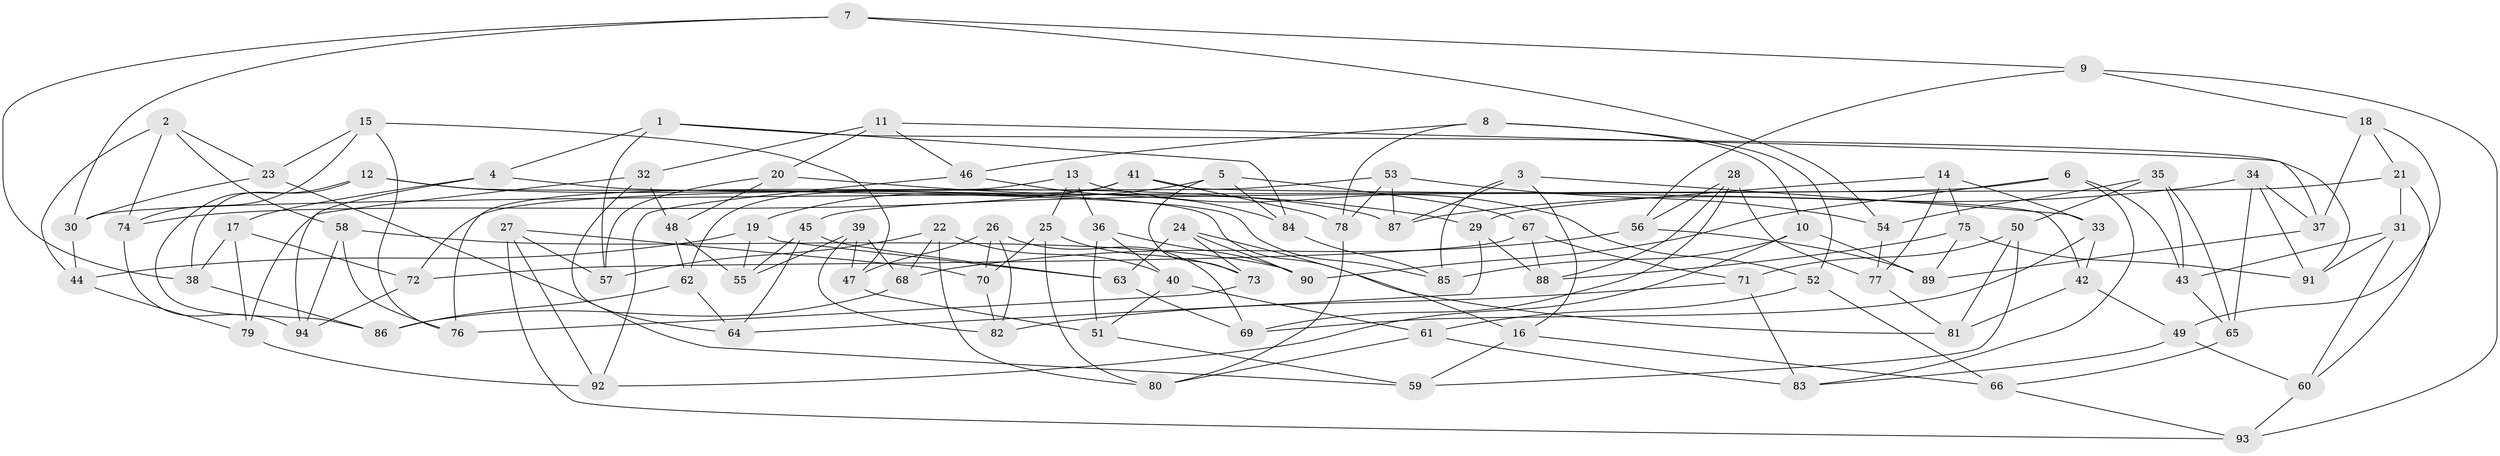 // coarse degree distribution, {4: 0.676923076923077, 8: 0.03076923076923077, 9: 0.015384615384615385, 6: 0.18461538461538463, 7: 0.015384615384615385, 5: 0.046153846153846156, 10: 0.015384615384615385, 3: 0.015384615384615385}
// Generated by graph-tools (version 1.1) at 2025/20/03/04/25 18:20:52]
// undirected, 94 vertices, 188 edges
graph export_dot {
graph [start="1"]
  node [color=gray90,style=filled];
  1;
  2;
  3;
  4;
  5;
  6;
  7;
  8;
  9;
  10;
  11;
  12;
  13;
  14;
  15;
  16;
  17;
  18;
  19;
  20;
  21;
  22;
  23;
  24;
  25;
  26;
  27;
  28;
  29;
  30;
  31;
  32;
  33;
  34;
  35;
  36;
  37;
  38;
  39;
  40;
  41;
  42;
  43;
  44;
  45;
  46;
  47;
  48;
  49;
  50;
  51;
  52;
  53;
  54;
  55;
  56;
  57;
  58;
  59;
  60;
  61;
  62;
  63;
  64;
  65;
  66;
  67;
  68;
  69;
  70;
  71;
  72;
  73;
  74;
  75;
  76;
  77;
  78;
  79;
  80;
  81;
  82;
  83;
  84;
  85;
  86;
  87;
  88;
  89;
  90;
  91;
  92;
  93;
  94;
  1 -- 84;
  1 -- 91;
  1 -- 57;
  1 -- 4;
  2 -- 23;
  2 -- 74;
  2 -- 58;
  2 -- 44;
  3 -- 16;
  3 -- 85;
  3 -- 33;
  3 -- 87;
  4 -- 85;
  4 -- 94;
  4 -- 17;
  5 -- 67;
  5 -- 73;
  5 -- 19;
  5 -- 84;
  6 -- 45;
  6 -- 83;
  6 -- 43;
  6 -- 90;
  7 -- 54;
  7 -- 30;
  7 -- 38;
  7 -- 9;
  8 -- 52;
  8 -- 46;
  8 -- 78;
  8 -- 10;
  9 -- 93;
  9 -- 56;
  9 -- 18;
  10 -- 85;
  10 -- 92;
  10 -- 89;
  11 -- 37;
  11 -- 46;
  11 -- 32;
  11 -- 20;
  12 -- 38;
  12 -- 16;
  12 -- 86;
  12 -- 87;
  13 -- 76;
  13 -- 52;
  13 -- 36;
  13 -- 25;
  14 -- 29;
  14 -- 33;
  14 -- 75;
  14 -- 77;
  15 -- 47;
  15 -- 23;
  15 -- 74;
  15 -- 76;
  16 -- 59;
  16 -- 66;
  17 -- 79;
  17 -- 38;
  17 -- 72;
  18 -- 21;
  18 -- 37;
  18 -- 49;
  19 -- 44;
  19 -- 55;
  19 -- 63;
  20 -- 57;
  20 -- 48;
  20 -- 29;
  21 -- 30;
  21 -- 31;
  21 -- 60;
  22 -- 40;
  22 -- 68;
  22 -- 80;
  22 -- 57;
  23 -- 59;
  23 -- 30;
  24 -- 73;
  24 -- 90;
  24 -- 63;
  24 -- 81;
  25 -- 73;
  25 -- 70;
  25 -- 80;
  26 -- 69;
  26 -- 47;
  26 -- 82;
  26 -- 70;
  27 -- 92;
  27 -- 57;
  27 -- 93;
  27 -- 70;
  28 -- 77;
  28 -- 88;
  28 -- 69;
  28 -- 56;
  29 -- 64;
  29 -- 88;
  30 -- 44;
  31 -- 91;
  31 -- 60;
  31 -- 43;
  32 -- 79;
  32 -- 64;
  32 -- 48;
  33 -- 69;
  33 -- 42;
  34 -- 37;
  34 -- 65;
  34 -- 91;
  34 -- 87;
  35 -- 50;
  35 -- 65;
  35 -- 43;
  35 -- 54;
  36 -- 90;
  36 -- 51;
  36 -- 40;
  37 -- 89;
  38 -- 86;
  39 -- 55;
  39 -- 68;
  39 -- 82;
  39 -- 47;
  40 -- 51;
  40 -- 61;
  41 -- 74;
  41 -- 42;
  41 -- 62;
  41 -- 78;
  42 -- 49;
  42 -- 81;
  43 -- 65;
  44 -- 79;
  45 -- 63;
  45 -- 64;
  45 -- 55;
  46 -- 84;
  46 -- 92;
  47 -- 51;
  48 -- 62;
  48 -- 55;
  49 -- 60;
  49 -- 83;
  50 -- 81;
  50 -- 59;
  50 -- 71;
  51 -- 59;
  52 -- 61;
  52 -- 66;
  53 -- 54;
  53 -- 78;
  53 -- 87;
  53 -- 72;
  54 -- 77;
  56 -- 89;
  56 -- 68;
  58 -- 76;
  58 -- 94;
  58 -- 90;
  60 -- 93;
  61 -- 83;
  61 -- 80;
  62 -- 64;
  62 -- 86;
  63 -- 69;
  65 -- 66;
  66 -- 93;
  67 -- 72;
  67 -- 88;
  67 -- 71;
  68 -- 86;
  70 -- 82;
  71 -- 83;
  71 -- 82;
  72 -- 94;
  73 -- 76;
  74 -- 94;
  75 -- 91;
  75 -- 89;
  75 -- 88;
  77 -- 81;
  78 -- 80;
  79 -- 92;
  84 -- 85;
}
